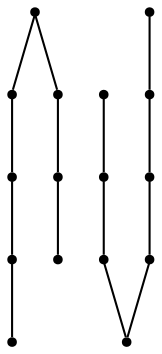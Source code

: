 graph {
  node [shape=point,comment="{\"directed\":false,\"doi\":\"10.1007/978-3-319-03841-4_33\",\"figure\":\"2 (1)\"}"]

  v0 [pos="863.8988932956374,1555.0937889240224"]
  v1 [pos="863.9009292686734,1497.3717887939129"]
  v2 [pos="1066.0488109462863,1526.2307540207935"]
  v3 [pos="1008.293568530172,1526.2307540207935"]
  v4 [pos="950.5353039665824,1526.2307540207935"]
  v5 [pos="892.7811749732223,1526.2307540207935"]
  v6 [pos="863.9009292686734,1381.9237188573459"]
  v7 [pos="863.9009292686734,1324.1976490508882"]
  v8 [pos="863.9009292686735,1439.6457189874554"]
  v9 [pos="863.8988932956374,1612.81985873048"]
  v10 [pos="863.8988932956373,1670.5418588605894"]
  v11 [pos="863.8988932956374,1728.2679286670473"]
  v12 [pos="835.0228467854754,1526.2307540207935"]
  v13 [pos="777.2645185977284,1526.2307540207937"]
  v14 [pos="719.5093398057716,1526.2307540207935"]
  v15 [pos="661.7520614166214,1526.2307540207935"]

  v0 -- v1 [id="-1",pos="863.8988932956374,1555.0937889240224 1056.2698097694997,1555.0968411812835 1085.3074934514784,1546.0078549444788 1084.1398629152932,1525.3087179731515 1082.9765588218097,1504.6094538244383 1056.2698097694997,1497.3707713748258 863.9009292686734,1497.3717887939129"]
  v15 -- v14 [id="-2",pos="661.7520614166214,1526.2307540207935 719.5093398057716,1526.2307540207935 719.5093398057716,1526.2307540207935 719.5093398057716,1526.2307540207935"]
  v2 -- v3 [id="-3",pos="1066.0488109462863,1526.2307540207935 1008.293568530172,1526.2307540207935 1008.293568530172,1526.2307540207935 1008.293568530172,1526.2307540207935"]
  v3 -- v4 [id="-4",pos="1008.293568530172,1526.2307540207935 950.5353039665824,1526.2307540207935 950.5353039665824,1526.2307540207935 950.5353039665824,1526.2307540207935"]
  v4 -- v5 [id="-5",pos="950.5353039665824,1526.2307540207935 892.7811749732223,1526.2307540207935 892.7811749732223,1526.2307540207935 892.7811749732223,1526.2307540207935"]
  v6 -- v7 [id="-6",pos="863.9009292686734,1381.9237188573459 863.9009292686734,1324.1976490508882 863.9009292686734,1324.1976490508882 863.9009292686734,1324.1976490508882"]
  v8 -- v6 [id="-7",pos="863.9009292686735,1439.6457189874554 863.9009292686734,1381.9237188573459 863.9009292686734,1381.9237188573459 863.9009292686734,1381.9237188573459"]
  v1 -- v8 [id="-8",pos="863.9009292686734,1497.3717887939129 863.9009292686735,1439.6457189874554 863.9009292686735,1439.6457189874554 863.9009292686735,1439.6457189874554"]
  v0 -- v9 [id="-9",pos="863.8988932956374,1555.0937889240224 863.8988932956374,1612.81985873048 863.8988932956374,1612.81985873048 863.8988932956374,1612.81985873048"]
  v14 -- v13 [id="-10",pos="719.5093398057716,1526.2307540207935 777.2645185977284,1526.2307540207937 777.2645185977284,1526.2307540207937 777.2645185977284,1526.2307540207937"]
  v13 -- v12 [id="-11",pos="777.2645185977284,1526.2307540207937 835.0228467854754,1526.2307540207935 835.0228467854754,1526.2307540207935 835.0228467854754,1526.2307540207935"]
  v12 -- v5 [id="-12",pos="835.0228467854754,1526.2307540207935 892.7811749732223,1526.2307540207935 892.7811749732223,1526.2307540207935 892.7811749732223,1526.2307540207935"]
  v9 -- v10 [id="-13",pos="863.8988932956374,1612.81985873048 863.8988932956373,1670.5418588605894 863.8988932956373,1670.5418588605894 863.8988932956373,1670.5418588605894"]
  v10 -- v11 [id="-14",pos="863.8988932956373,1670.5418588605894 863.8988932956374,1728.2679286670473 863.8988932956374,1728.2679286670473 863.8988932956374,1728.2679286670473"]
}